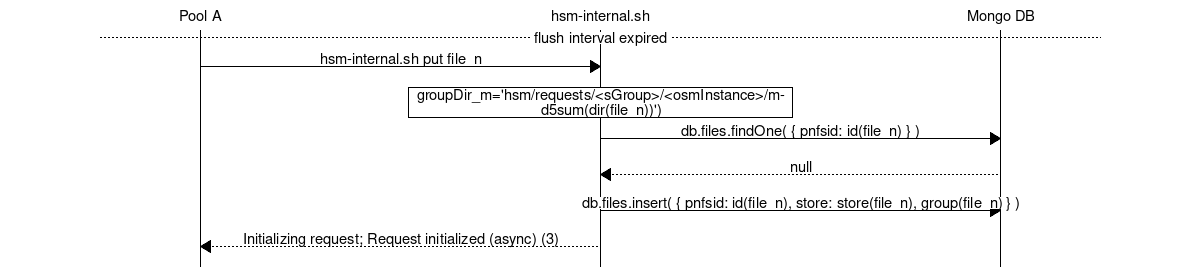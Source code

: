 msc {
    hscale = 2;
    
    poola   [ label="Pool A"],
    hsm     [ label="hsm-internal.sh"],
    mongodb [ label="Mongo DB"];

    ---          [ label = " flush interval expired "];

    poola=>hsm   [ label = "hsm-internal.sh put file_n"];

    hsm box hsm  [ label = "groupDir_m='hsm/requests/<sGroup>/<osmInstance>/md5sum(dir(file_n))')"];

    hsm=>mongodb [ label = "db.files.findOne( { pnfsid: id(file_n) } )"];
    hsm<<mongodb [ label = "null"];
    hsm=>mongodb [ label = "db.files.insert( { pnfsid: id(file_n), store: store(file_n), group(file_n) } )"];
    poola<<hsm   [ label = "Initializing request; Request initialized (async) (3)"];
}
